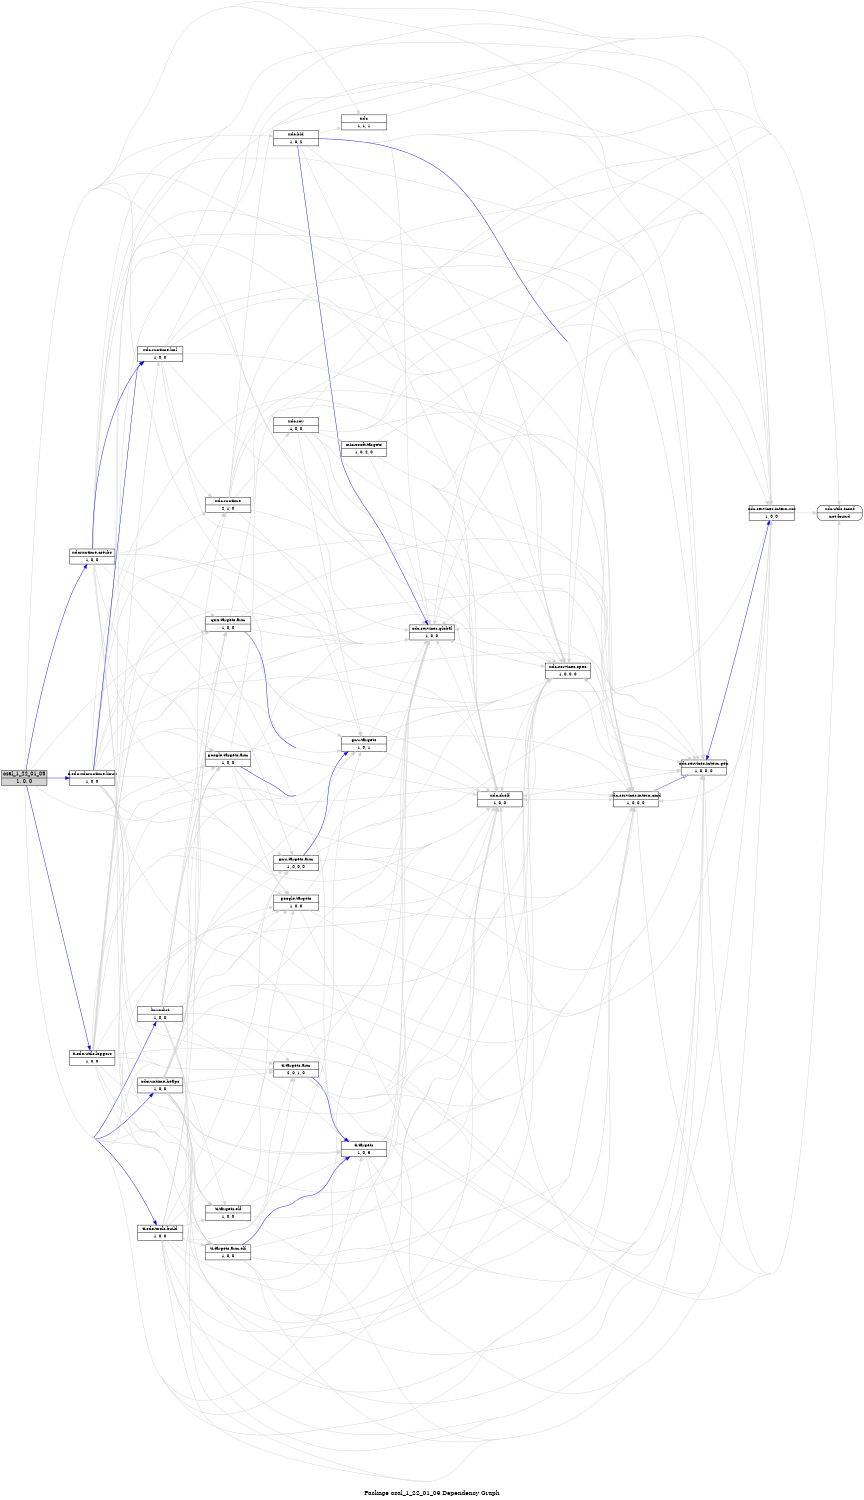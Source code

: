 digraph dependencies {
    label="\nPackage osal_1_22_01_09 Dependency Graph";
    size="7.5,10";
    rankdir=LR;
    ranksep=".75";
    concentrate="true";
    node [fixedsize=true, width=1.5, style=filled, color=black];
    node [font=Helvetica, fontsize=12, fillcolor=lightgrey];
    osal_1_22_01_09 [shape=record,label="osal_1_22_01_09|1, 0, 0", URL="package.rel.xml"];
    node [fontsize=10, fillcolor=white];

    edge [style=solid, color=blue]
    ti_sdo_utils_loggers [shape=record,label="ti.sdo.utils.loggers|1, 0, 0", URL="../../ti/sdo/utils/loggers/package/package.rel.svg"];
    osal_1_22_01_09 -> ti_sdo_utils_loggers;
    ti_sdo_xdcruntime_linux [shape=record,label="ti.sdo.xdcruntime.linux|1, 0, 0", URL="../../ti/sdo/xdcruntime/linux/package/package.rel.svg"];
    osal_1_22_01_09 -> ti_sdo_xdcruntime_linux;
    linuxdist [shape=record,label="linuxdist|1, 0, 0", URL="../../linuxdist/package/package.rel.svg"];
    osal_1_22_01_09 -> linuxdist;
    xdcruntime_cstubs [shape=record,label="xdcruntime.cstubs|1, 0, 0", URL="../../xdcruntime/cstubs/package/package.rel.svg"];
    osal_1_22_01_09 -> xdcruntime_cstubs;
    xdcruntime_heaps [shape=record,label="xdcruntime.heaps|1, 0, 0", URL="../../xdcruntime/heaps/package/package.rel.svg"];
    osal_1_22_01_09 -> xdcruntime_heaps;
    ti_sdo_tools_build [shape=record,label="ti.sdo.tools.build|1, 0, 0", URL="../../ti/sdo/tools/build/package/package.rel.svg"];
    osal_1_22_01_09 -> ti_sdo_tools_build;

    edge [style=solid, color=lightgrey]
    xdc [shape=record,label="xdc|1, 1, 1", URL="../../../../../../../../rtree/install/trees/products/xdcprod/xdcprod-p43/product/Linux/xdctools_3_23_01_43/packages/xdc/package/package.rel.svg"];
    osal_1_22_01_09 -> xdc;
    xdc_services_global [shape=record,label="xdc.services.global|1, 0, 0", URL="../../../../../../../../rtree/install/trees/products/xdcprod/xdcprod-p43/product/Linux/xdctools_3_23_01_43/packages/xdc/services/global/package/package.rel.svg"];
    osal_1_22_01_09 -> xdc_services_global;
    xdc_bld [shape=record,label="xdc.bld|1, 0, 2", URL="../../../../../../../../rtree/install/trees/products/xdcprod/xdcprod-p43/product/Linux/xdctools_3_23_01_43/packages/xdc/bld/package/package.rel.svg"];
    osal_1_22_01_09 -> xdc_bld;
    ti_targets [shape=record,label="ti.targets|1, 0, 3", URL="../../../../../../../../rtree/install/trees/products/xdcprod/xdcprod-p43/product/Linux/xdctools_3_23_01_43/packages/ti/targets/package/package.rel.svg"];
    osal_1_22_01_09 -> ti_targets;
    ti_targets_elf [shape=record,label="ti.targets.elf|1, 0, 0", URL="../../../../../../../../rtree/install/trees/products/xdcprod/xdcprod-p43/product/Linux/xdctools_3_23_01_43/packages/ti/targets/elf/package/package.rel.svg"];
    osal_1_22_01_09 -> ti_targets_elf;
    ti_targets_arm [shape=record,label="ti.targets.arm|2, 0, 1, 0", URL="../../../../../../../../rtree/install/trees/products/xdcprod/xdcprod-p43/product/Linux/xdctools_3_23_01_43/packages/ti/targets/arm/package/package.rel.svg"];
    osal_1_22_01_09 -> ti_targets_arm;
    ti_targets_arm_elf [shape=record,label="ti.targets.arm.elf|1, 0, 0", URL="../../../../../../../../rtree/install/trees/products/xdcprod/xdcprod-p43/product/Linux/xdctools_3_23_01_43/packages/ti/targets/arm/elf/package/package.rel.svg"];
    osal_1_22_01_09 -> ti_targets_arm_elf;
    gnu_targets [shape=record,label="gnu.targets|1, 0, 1", URL="../../../../../../../../rtree/install/trees/products/xdcprod/xdcprod-p43/product/Linux/xdctools_3_23_01_43/packages/gnu/targets/package/package.rel.svg"];
    osal_1_22_01_09 -> gnu_targets;
    gnu_targets_arm [shape=record,label="gnu.targets.arm|1, 0, 0, 0", URL="../../../../../../../../rtree/install/trees/products/xdcprod/xdcprod-p43/product/Linux/xdctools_3_23_01_43/packages/gnu/targets/arm/package/package.rel.svg"];
    osal_1_22_01_09 -> gnu_targets_arm;
    qnx_targets_arm [shape=record,label="qnx.targets.arm|1, 0, 0", URL="../../../../../../../../rtree/install/trees/products/xdcprod/xdcprod-p43/product/Linux/xdctools_3_23_01_43/packages/qnx/targets/arm/package/package.rel.svg"];
    osal_1_22_01_09 -> qnx_targets_arm;
    google_targets [shape=record,label="google.targets|1, 0, 0", URL="../../../../../../../../rtree/install/trees/products/xdcprod/xdcprod-p43/product/Linux/xdctools_3_23_01_43/packages/google/targets/package/package.rel.svg"];
    osal_1_22_01_09 -> google_targets;
    google_targets_arm [shape=record,label="google.targets.arm|1, 0, 0", URL="../../../../../../../../rtree/install/trees/products/xdcprod/xdcprod-p43/product/Linux/xdctools_3_23_01_43/packages/google/targets/arm/package/package.rel.svg"];
    osal_1_22_01_09 -> google_targets_arm;
    osal_1_22_01_09 -> ti_sdo_utils_loggers;
    osal_1_22_01_09 -> ti_sdo_xdcruntime_linux;
    osal_1_22_01_09 -> linuxdist;
    osal_1_22_01_09 -> xdcruntime_cstubs;
    osal_1_22_01_09 -> xdcruntime_heaps;
    osal_1_22_01_09 -> ti_sdo_tools_build;
    xdc_shelf [shape=record,label="xdc.shelf|1, 0, 0", URL="../../../../../../../../rtree/install/trees/products/xdcprod/xdcprod-p43/product/Linux/xdctools_3_23_01_43/packages/xdc/shelf/package/package.rel.svg"];
    osal_1_22_01_09 -> xdc_shelf;
    xdc_services_spec [shape=record,label="xdc.services.spec|1, 0, 0, 0", URL="../../../../../../../../rtree/install/trees/products/xdcprod/xdcprod-p43/product/Linux/xdctools_3_23_01_43/packages/xdc/services/spec/package/package.rel.svg"];
    osal_1_22_01_09 -> xdc_services_spec;
    xdc_services_intern_xsr [shape=record,label="xdc.services.intern.xsr|1, 0, 0", URL="../../../../../../../../rtree/install/trees/products/xdcprod/xdcprod-p43/product/Linux/xdctools_3_23_01_43/packages/xdc/services/intern/xsr/package/package.rel.svg"];
    osal_1_22_01_09 -> xdc_services_intern_xsr;
    xdc_services_intern_gen [shape=record,label="xdc.services.intern.gen|1, 0, 0, 0", URL="../../../../../../../../rtree/install/trees/products/xdcprod/xdcprod-p43/product/Linux/xdctools_3_23_01_43/packages/xdc/services/intern/gen/package/package.rel.svg"];
    osal_1_22_01_09 -> xdc_services_intern_gen;
    xdc_services_intern_cmd [shape=record,label="xdc.services.intern.cmd|1, 0, 0, 0", URL="../../../../../../../../rtree/install/trees/products/xdcprod/xdcprod-p43/product/Linux/xdctools_3_23_01_43/packages/xdc/services/intern/cmd/package/package.rel.svg"];
    osal_1_22_01_09 -> xdc_services_intern_cmd;

    edge [style=solid, color=blue]
    xdc_services_intern_cmd -> xdc_shelf;
    xdc_services_intern_cmd -> xdc_services_spec;
    xdc_services_intern_cmd -> xdc_services_global;
    xdc_services_intern_cmd -> xdc_services_intern_gen;

    edge [style=solid, color=lightgrey]
    xdc_utils_tconf [shape=record,label="xdc.utils.tconf|not found"style=rounded, ];
    xdc_services_intern_cmd -> xdc_utils_tconf;
    xdc_services_intern_cmd -> xdc_services_global;
    xdc_services_intern_cmd -> xdc_services_intern_gen;
    xdc_services_intern_cmd -> xdc_services_spec;
    xdc_services_intern_cmd -> xdc_services_intern_xsr;
    xdc_services_intern_cmd -> xdc_shelf;

    edge [style=solid, color=blue]

    edge [style=solid, color=lightgrey]

    edge [style=solid, color=blue]
    xdc_services_intern_gen -> xdc_shelf;
    xdc_services_intern_gen -> xdc_services_spec;
    xdc_services_intern_gen -> xdc_services_global;
    xdc_services_intern_gen -> xdc_services_intern_xsr;

    edge [style=solid, color=lightgrey]
    xdc_services_intern_gen -> xdc_utils_tconf;
    xdc_services_intern_gen -> xdc_services_global;
    xdc_services_intern_gen -> xdc_services_spec;
    xdc_services_intern_gen -> xdc_services_intern_xsr;
    xdc_services_intern_gen -> xdc_shelf;
    xdc_services_intern_gen -> xdc_services_intern_cmd;

    edge [style=solid, color=blue]
    xdc_services_intern_xsr -> xdc_services_global;

    edge [style=solid, color=lightgrey]
    xdc_services_intern_xsr -> xdc_utils_tconf;
    xdc_services_intern_xsr -> xdc_services_global;
    xdc_services_intern_xsr -> xdc_services_intern_gen;
    xdc_services_intern_xsr -> xdc_services_spec;
    xdc_services_intern_xsr -> xdc_shelf;
    xdc_services_intern_xsr -> xdc_services_intern_cmd;

    edge [style=solid, color=blue]
    xdc_services_spec -> xdc_shelf;

    edge [style=solid, color=lightgrey]
    xdc_services_spec -> xdc_utils_tconf;
    xdc_services_spec -> xdc_services_global;
    xdc_services_spec -> xdc_services_intern_gen;
    xdc_services_spec -> xdc_services_intern_xsr;
    xdc_services_spec -> xdc_shelf;
    xdc_services_spec -> xdc_services_intern_cmd;

    edge [style=solid, color=blue]

    edge [style=solid, color=lightgrey]
    xdc_shelf -> xdc_utils_tconf;
    xdc_shelf -> xdc_services_global;
    xdc_shelf -> xdc_services_intern_gen;
    xdc_shelf -> xdc_services_spec;
    xdc_shelf -> xdc_services_intern_xsr;
    xdc_shelf -> xdc_services_intern_cmd;

    edge [style=solid, color=blue]
    google_targets_arm -> gnu_targets;

    edge [style=solid, color=lightgrey]
    google_targets_arm -> xdc_services_global;
    google_targets_arm -> google_targets;
    google_targets_arm -> xdc_shelf;
    google_targets_arm -> xdc_services_intern_gen;
    google_targets_arm -> xdc_services_intern_xsr;
    google_targets_arm -> xdc_services_spec;
    google_targets_arm -> xdc_services_intern_cmd;

    edge [style=solid, color=blue]

    edge [style=solid, color=lightgrey]
    google_targets -> xdc_services_global;
    google_targets -> xdc_shelf;
    google_targets -> xdc_services_intern_gen;
    google_targets -> xdc_services_intern_xsr;
    google_targets -> xdc_services_spec;
    google_targets -> xdc_services_intern_cmd;

    edge [style=solid, color=blue]
    qnx_targets_arm -> gnu_targets;

    edge [style=solid, color=lightgrey]
    qnx_targets_arm -> xdc_services_global;
    qnx_targets_arm -> xdc_shelf;
    qnx_targets_arm -> xdc_services_intern_gen;
    qnx_targets_arm -> xdc_services_intern_xsr;
    qnx_targets_arm -> xdc_services_spec;
    qnx_targets_arm -> xdc_services_intern_cmd;

    edge [style=solid, color=blue]
    gnu_targets_arm -> gnu_targets;

    edge [style=solid, color=lightgrey]
    gnu_targets_arm -> xdc_services_global;
    gnu_targets_arm -> gnu_targets;
    gnu_targets_arm -> xdc_shelf;
    gnu_targets_arm -> xdc_services_intern_gen;
    gnu_targets_arm -> xdc_services_intern_xsr;
    gnu_targets_arm -> xdc_services_spec;
    gnu_targets_arm -> xdc_services_intern_cmd;

    edge [style=solid, color=blue]

    edge [style=solid, color=lightgrey]
    gnu_targets -> xdc_services_global;
    gnu_targets -> xdc_shelf;
    gnu_targets -> xdc_services_intern_gen;
    gnu_targets -> xdc_services_intern_xsr;
    gnu_targets -> xdc_services_spec;
    gnu_targets -> xdc_services_intern_cmd;

    edge [style=solid, color=blue]
    ti_targets_arm_elf -> ti_targets;

    edge [style=solid, color=lightgrey]
    ti_targets_arm_elf -> xdc_services_global;
    ti_targets_arm_elf -> ti_targets;
    ti_targets_arm_elf -> ti_targets_arm;
    ti_targets_arm_elf -> xdc_shelf;
    ti_targets_arm_elf -> xdc_services_intern_gen;
    ti_targets_arm_elf -> xdc_services_intern_xsr;
    ti_targets_arm_elf -> xdc_services_spec;
    ti_targets_arm_elf -> xdc_services_intern_cmd;

    edge [style=solid, color=blue]
    ti_targets_arm -> ti_targets;

    edge [style=solid, color=lightgrey]
    ti_targets_arm -> xdc_services_global;
    ti_targets_arm -> ti_targets;
    ti_targets_arm -> xdc_shelf;
    ti_targets_arm -> xdc_services_intern_gen;
    ti_targets_arm -> xdc_services_intern_xsr;
    ti_targets_arm -> xdc_services_spec;
    ti_targets_arm -> xdc_services_intern_cmd;

    edge [style=solid, color=blue]

    edge [style=solid, color=lightgrey]
    ti_targets_elf -> xdc_services_global;
    ti_targets_elf -> ti_targets;
    ti_targets_elf -> xdc_shelf;
    ti_targets_elf -> xdc_services_intern_gen;
    ti_targets_elf -> xdc_services_intern_xsr;
    ti_targets_elf -> xdc_services_spec;
    ti_targets_elf -> xdc_services_intern_cmd;

    edge [style=solid, color=blue]

    edge [style=solid, color=lightgrey]
    ti_targets -> xdc_services_global;
    ti_targets -> xdc_shelf;
    ti_targets -> xdc_services_intern_gen;
    ti_targets -> xdc_services_intern_xsr;
    ti_targets -> xdc_services_spec;
    ti_targets -> xdc_services_intern_cmd;

    edge [style=solid, color=blue]
    xdc_bld -> xdc_services_global;
    xdc_bld -> xdc_services_intern_cmd;

    edge [style=solid, color=lightgrey]
    xdc_bld -> xdc_utils_tconf;
    xdc_bld -> xdc;
    xdc_bld -> xdc_services_global;
    xdc_bld -> xdc_services_intern_gen;
    xdc_bld -> xdc_services_spec;
    xdc_bld -> xdc_services_intern_xsr;
    xdc_bld -> xdc_shelf;
    xdc_bld -> xdc_services_intern_cmd;

    edge [style=solid, color=blue]

    edge [style=solid, color=lightgrey]
    xdc_services_global -> xdc_utils_tconf;
    xdc_services_global -> xdc_services_intern_gen;
    xdc_services_global -> xdc_services_spec;
    xdc_services_global -> xdc_services_intern_xsr;
    xdc_services_global -> xdc_shelf;
    xdc_services_global -> xdc_services_intern_cmd;

    edge [style=solid, color=blue]

    edge [style=solid, color=lightgrey]
    xdc -> xdc_utils_tconf;
    xdc -> xdc_services_global;

    edge [style=solid, color=blue]

    edge [style=solid, color=lightgrey]
    ti_sdo_tools_build -> xdc_services_global;
    ti_sdo_tools_build -> ti_targets;
    ti_sdo_tools_build -> ti_targets_elf;
    ti_sdo_tools_build -> ti_targets_arm;
    ti_sdo_tools_build -> ti_targets_arm_elf;
    ti_sdo_tools_build -> gnu_targets;
    ti_sdo_tools_build -> gnu_targets_arm;
    ti_sdo_tools_build -> qnx_targets_arm;
    ti_sdo_tools_build -> google_targets;
    ti_sdo_tools_build -> google_targets_arm;
    ti_sdo_tools_build -> xdc_shelf;
    ti_sdo_tools_build -> xdc_services_spec;
    ti_sdo_tools_build -> xdc_services_intern_xsr;
    ti_sdo_tools_build -> xdc_services_intern_gen;
    ti_sdo_tools_build -> xdc_services_intern_cmd;

    edge [style=solid, color=blue]

    edge [style=solid, color=lightgrey]
    xdcruntime_heaps -> xdc_services_global;
    xdcruntime_heaps -> ti_targets;
    xdcruntime_heaps -> ti_targets_elf;
    xdcruntime_heaps -> ti_targets_arm;
    xdcruntime_heaps -> ti_targets_arm_elf;
    xdcruntime_heaps -> gnu_targets;
    xdcruntime_heaps -> gnu_targets_arm;
    xdcruntime_heaps -> qnx_targets_arm;
    xdcruntime_heaps -> google_targets;
    xdcruntime_heaps -> google_targets_arm;
    xdc_runtime [shape=record,label="xdc.runtime|2, 1, 0", URL="../../../../../../../../rtree/install/trees/products/xdcprod/xdcprod-p43/product/Linux/xdctools_3_23_01_43/packages/xdc/runtime/package/package.rel.svg"];
    xdcruntime_heaps -> xdc_runtime;
    xdcruntime_heaps -> xdc_shelf;
    xdcruntime_heaps -> xdc_services_spec;
    xdcruntime_heaps -> xdc_services_intern_xsr;
    xdcruntime_heaps -> xdc_services_intern_gen;
    xdcruntime_heaps -> xdc_services_intern_cmd;

    edge [style=solid, color=blue]

    edge [style=solid, color=lightgrey]
    xdc_runtime -> xdc_utils_tconf;
    xdc_runtime -> xdc_services_global;
    xdc_rov [shape=record,label="xdc.rov|1, 0, 0", URL="../../../../../../../../rtree/install/trees/products/xdcprod/xdcprod-p43/product/Linux/xdctools_3_23_01_43/packages/xdc/rov/package/package.rel.svg"];
    xdc_runtime -> xdc_rov;
    xdc_runtime -> xdc_services_intern_gen;
    xdc_runtime -> xdc_services_spec;
    xdc_runtime -> xdc_services_intern_xsr;
    xdc_runtime -> xdc_shelf;
    xdc_runtime -> xdc_services_intern_cmd;

    edge [style=solid, color=blue]

    edge [style=solid, color=lightgrey]
    xdc_rov -> xdc_utils_tconf;
    xdc_rov -> xdc_services_global;
    xdc_rov -> gnu_targets;
    microsoft_targets [shape=record,label="microsoft.targets|1, 0, 2, 0", URL="../../../../../../../../rtree/install/trees/products/xdcprod/xdcprod-p43/product/Linux/xdctools_3_23_01_43/packages/microsoft/targets/package/package.rel.svg"];
    xdc_rov -> microsoft_targets;
    xdc_rov -> xdc_services_intern_gen;
    xdc_rov -> xdc_services_spec;
    xdc_rov -> xdc_services_intern_xsr;
    xdc_rov -> xdc_shelf;
    xdc_rov -> xdc_services_intern_cmd;

    edge [style=solid, color=blue]

    edge [style=solid, color=lightgrey]
    microsoft_targets -> xdc_services_global;
    microsoft_targets -> xdc_shelf;
    microsoft_targets -> xdc_services_intern_gen;
    microsoft_targets -> xdc_services_intern_xsr;
    microsoft_targets -> xdc_services_spec;
    microsoft_targets -> xdc_services_intern_cmd;

    edge [style=solid, color=blue]
    xdc_runtime_knl [shape=record,label="xdc.runtime.knl|1, 0, 0", URL="../../../../../../../../rtree/install/trees/products/xdcprod/xdcprod-p43/product/Linux/xdctools_3_23_01_43/packages/xdc/runtime/knl/package/package.rel.svg"];
    xdcruntime_cstubs -> xdc_runtime_knl;

    edge [style=solid, color=lightgrey]
    xdcruntime_cstubs -> xdc_services_global;
    xdcruntime_cstubs -> ti_targets;
    xdcruntime_cstubs -> ti_targets_elf;
    xdcruntime_cstubs -> ti_targets_arm;
    xdcruntime_cstubs -> ti_targets_arm_elf;
    xdcruntime_cstubs -> gnu_targets;
    xdcruntime_cstubs -> gnu_targets_arm;
    xdcruntime_cstubs -> qnx_targets_arm;
    xdcruntime_cstubs -> google_targets;
    xdcruntime_cstubs -> google_targets_arm;
    xdcruntime_cstubs -> xdc_shelf;
    xdcruntime_cstubs -> xdc_services_spec;
    xdcruntime_cstubs -> xdc_services_intern_xsr;
    xdcruntime_cstubs -> xdc_services_intern_gen;
    xdcruntime_cstubs -> xdc_services_intern_cmd;
    xdcruntime_cstubs -> xdc_runtime;

    edge [style=solid, color=blue]

    edge [style=solid, color=lightgrey]
    xdc_runtime_knl -> xdc_utils_tconf;
    xdc_runtime_knl -> xdc_services_global;
    xdc_runtime_knl -> xdc_runtime;
    xdc_runtime_knl -> xdc_services_intern_gen;
    xdc_runtime_knl -> xdc_services_spec;
    xdc_runtime_knl -> xdc_services_intern_xsr;
    xdc_runtime_knl -> xdc_shelf;
    xdc_runtime_knl -> xdc_services_intern_cmd;

    edge [style=solid, color=blue]

    edge [style=solid, color=lightgrey]
    linuxdist -> xdc_services_global;
    linuxdist -> ti_targets;
    linuxdist -> ti_targets_elf;
    linuxdist -> ti_targets_arm;
    linuxdist -> ti_targets_arm_elf;
    linuxdist -> gnu_targets;
    linuxdist -> gnu_targets_arm;
    linuxdist -> qnx_targets_arm;
    linuxdist -> google_targets;
    linuxdist -> google_targets_arm;
    linuxdist -> xdc_shelf;
    linuxdist -> xdc_services_spec;
    linuxdist -> xdc_services_intern_xsr;
    linuxdist -> xdc_services_intern_gen;
    linuxdist -> xdc_services_intern_cmd;

    edge [style=solid, color=blue]
    ti_sdo_xdcruntime_linux -> xdc_runtime_knl;

    edge [style=solid, color=lightgrey]
    ti_sdo_xdcruntime_linux -> xdc_services_global;
    ti_sdo_xdcruntime_linux -> ti_targets;
    ti_sdo_xdcruntime_linux -> ti_targets_elf;
    ti_sdo_xdcruntime_linux -> ti_targets_arm;
    ti_sdo_xdcruntime_linux -> ti_targets_arm_elf;
    ti_sdo_xdcruntime_linux -> gnu_targets;
    ti_sdo_xdcruntime_linux -> gnu_targets_arm;
    ti_sdo_xdcruntime_linux -> qnx_targets_arm;
    ti_sdo_xdcruntime_linux -> google_targets;
    ti_sdo_xdcruntime_linux -> google_targets_arm;
    ti_sdo_xdcruntime_linux -> xdc_runtime;
    ti_sdo_xdcruntime_linux -> xdc_runtime_knl;
    ti_sdo_xdcruntime_linux -> xdc_shelf;
    ti_sdo_xdcruntime_linux -> xdc_services_spec;
    ti_sdo_xdcruntime_linux -> xdc_services_intern_xsr;
    ti_sdo_xdcruntime_linux -> xdc_services_intern_gen;
    ti_sdo_xdcruntime_linux -> xdc_services_intern_cmd;

    edge [style=solid, color=blue]

    edge [style=solid, color=lightgrey]
    ti_sdo_utils_loggers -> xdc_services_global;
    ti_sdo_utils_loggers -> ti_targets;
    ti_sdo_utils_loggers -> ti_targets_elf;
    ti_sdo_utils_loggers -> ti_targets_arm;
    ti_sdo_utils_loggers -> ti_targets_arm_elf;
    ti_sdo_utils_loggers -> gnu_targets;
    ti_sdo_utils_loggers -> gnu_targets_arm;
    ti_sdo_utils_loggers -> qnx_targets_arm;
    ti_sdo_utils_loggers -> google_targets;
    ti_sdo_utils_loggers -> google_targets_arm;
    ti_sdo_utils_loggers -> xdc_runtime;
    ti_sdo_utils_loggers -> xdc_shelf;
    ti_sdo_utils_loggers -> xdc_services_spec;
    ti_sdo_utils_loggers -> xdc_services_intern_xsr;
    ti_sdo_utils_loggers -> xdc_services_intern_gen;
    ti_sdo_utils_loggers -> xdc_services_intern_cmd;
    ti_sdo_utils_loggers -> xdc_runtime_knl;
}
